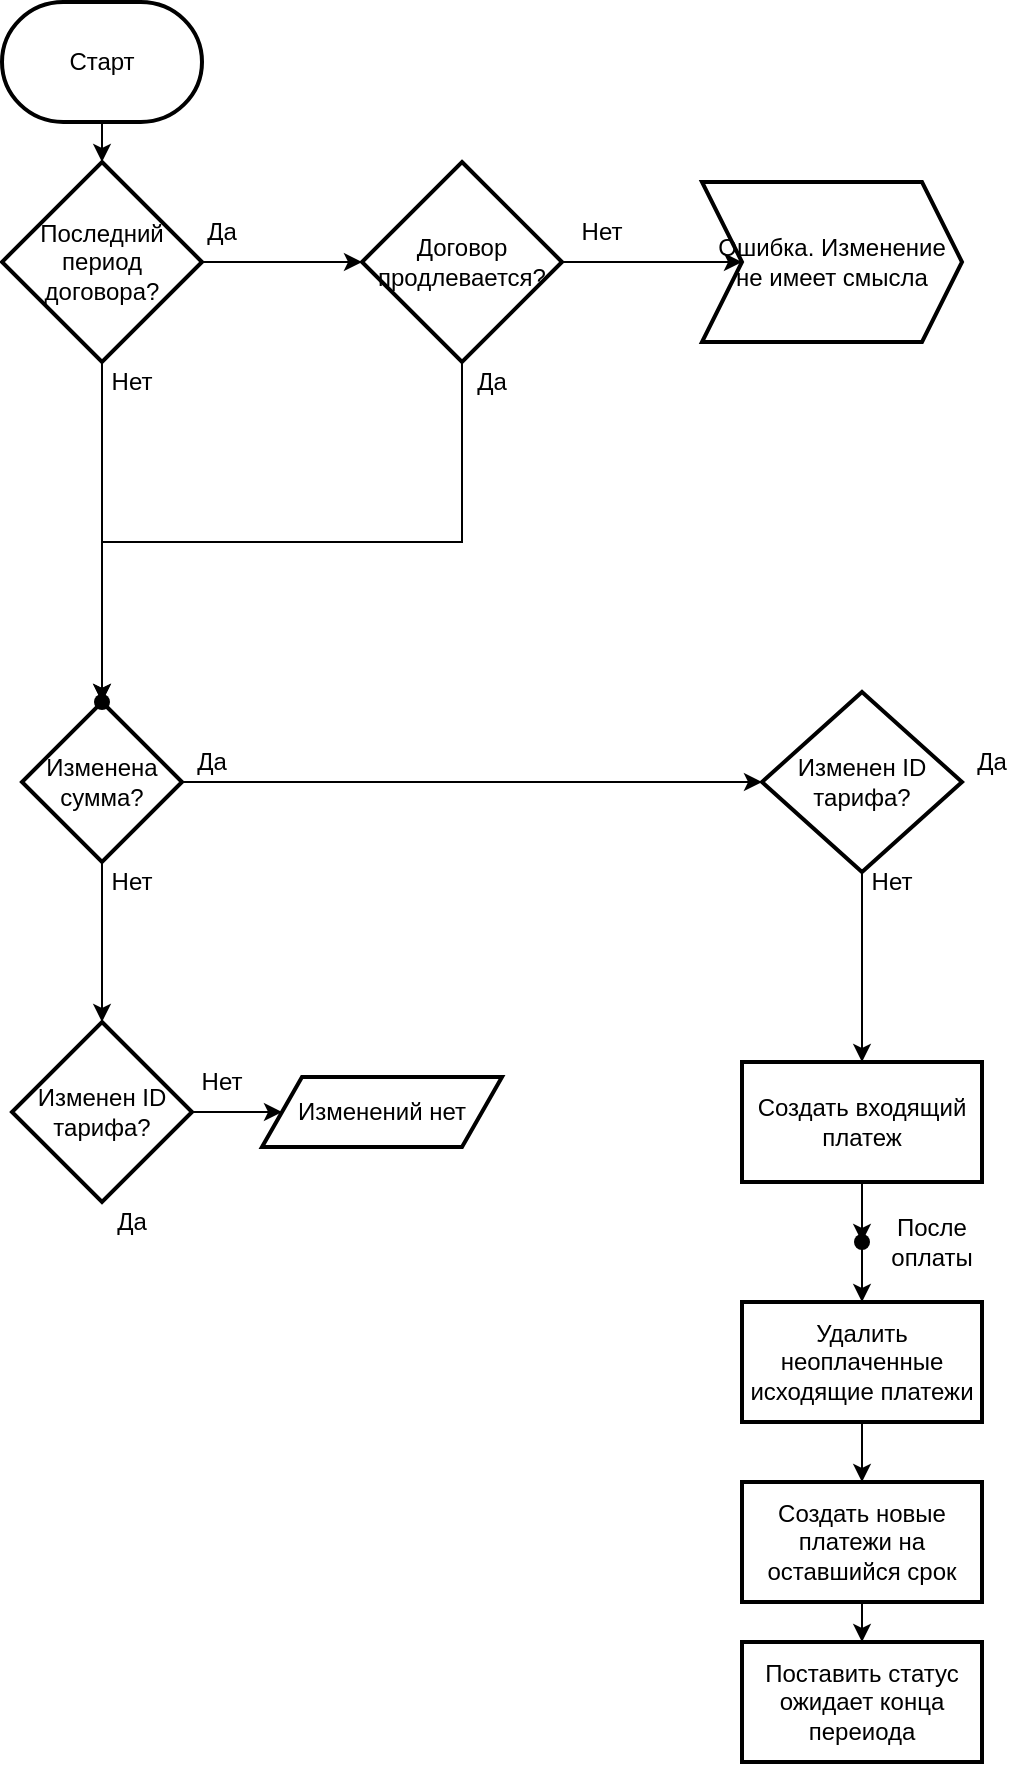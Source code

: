 <mxfile version="21.1.4" type="github">
  <diagram id="C5RBs43oDa-KdzZeNtuy" name="Page-1">
    <mxGraphModel dx="1035" dy="545" grid="1" gridSize="10" guides="1" tooltips="1" connect="1" arrows="1" fold="1" page="1" pageScale="1" pageWidth="827" pageHeight="1169" math="0" shadow="0">
      <root>
        <mxCell id="WIyWlLk6GJQsqaUBKTNV-0" />
        <mxCell id="WIyWlLk6GJQsqaUBKTNV-1" parent="WIyWlLk6GJQsqaUBKTNV-0" />
        <mxCell id="a8_wa7-TmqVhNX_Gi0GO-22" value="" style="edgeStyle=orthogonalEdgeStyle;rounded=0;orthogonalLoop=1;jettySize=auto;html=1;entryX=0.5;entryY=0;entryDx=0;entryDy=0;entryPerimeter=0;" edge="1" parent="WIyWlLk6GJQsqaUBKTNV-1" source="a8_wa7-TmqVhNX_Gi0GO-0" target="a8_wa7-TmqVhNX_Gi0GO-1">
          <mxGeometry relative="1" as="geometry">
            <Array as="points">
              <mxPoint x="100" y="80" />
              <mxPoint x="100" y="80" />
            </Array>
          </mxGeometry>
        </mxCell>
        <mxCell id="a8_wa7-TmqVhNX_Gi0GO-0" value="Старт" style="strokeWidth=2;html=1;shape=mxgraph.flowchart.terminator;whiteSpace=wrap;" vertex="1" parent="WIyWlLk6GJQsqaUBKTNV-1">
          <mxGeometry x="50" y="10" width="100" height="60" as="geometry" />
        </mxCell>
        <mxCell id="a8_wa7-TmqVhNX_Gi0GO-5" value="" style="edgeStyle=orthogonalEdgeStyle;rounded=0;orthogonalLoop=1;jettySize=auto;html=1;" edge="1" parent="WIyWlLk6GJQsqaUBKTNV-1" source="a8_wa7-TmqVhNX_Gi0GO-1" target="a8_wa7-TmqVhNX_Gi0GO-4">
          <mxGeometry relative="1" as="geometry" />
        </mxCell>
        <mxCell id="a8_wa7-TmqVhNX_Gi0GO-14" value="" style="edgeStyle=orthogonalEdgeStyle;rounded=0;orthogonalLoop=1;jettySize=auto;html=1;" edge="1" parent="WIyWlLk6GJQsqaUBKTNV-1" source="a8_wa7-TmqVhNX_Gi0GO-1" target="a8_wa7-TmqVhNX_Gi0GO-13">
          <mxGeometry relative="1" as="geometry">
            <Array as="points">
              <mxPoint x="100" y="320" />
              <mxPoint x="100" y="320" />
            </Array>
          </mxGeometry>
        </mxCell>
        <mxCell id="a8_wa7-TmqVhNX_Gi0GO-1" value="&lt;div&gt;Последний период договора?&lt;/div&gt;" style="strokeWidth=2;html=1;shape=mxgraph.flowchart.decision;whiteSpace=wrap;" vertex="1" parent="WIyWlLk6GJQsqaUBKTNV-1">
          <mxGeometry x="50" y="90" width="100" height="100" as="geometry" />
        </mxCell>
        <mxCell id="a8_wa7-TmqVhNX_Gi0GO-16" value="" style="edgeStyle=orthogonalEdgeStyle;rounded=0;orthogonalLoop=1;jettySize=auto;html=1;" edge="1" parent="WIyWlLk6GJQsqaUBKTNV-1" source="a8_wa7-TmqVhNX_Gi0GO-4" target="a8_wa7-TmqVhNX_Gi0GO-15">
          <mxGeometry relative="1" as="geometry" />
        </mxCell>
        <mxCell id="a8_wa7-TmqVhNX_Gi0GO-20" value="" style="edgeStyle=orthogonalEdgeStyle;rounded=0;orthogonalLoop=1;jettySize=auto;html=1;" edge="1" parent="WIyWlLk6GJQsqaUBKTNV-1" source="a8_wa7-TmqVhNX_Gi0GO-4" target="a8_wa7-TmqVhNX_Gi0GO-19">
          <mxGeometry relative="1" as="geometry">
            <Array as="points">
              <mxPoint x="280" y="280" />
              <mxPoint x="100" y="280" />
            </Array>
          </mxGeometry>
        </mxCell>
        <mxCell id="a8_wa7-TmqVhNX_Gi0GO-4" value="Договор продлевается?" style="strokeWidth=2;html=1;shape=mxgraph.flowchart.decision;whiteSpace=wrap;" vertex="1" parent="WIyWlLk6GJQsqaUBKTNV-1">
          <mxGeometry x="230" y="90" width="100" height="100" as="geometry" />
        </mxCell>
        <mxCell id="a8_wa7-TmqVhNX_Gi0GO-11" value="Да" style="text;html=1;strokeColor=none;fillColor=none;align=center;verticalAlign=middle;whiteSpace=wrap;rounded=0;" vertex="1" parent="WIyWlLk6GJQsqaUBKTNV-1">
          <mxGeometry x="130" y="110" width="60" height="30" as="geometry" />
        </mxCell>
        <mxCell id="a8_wa7-TmqVhNX_Gi0GO-12" value="&lt;div&gt;Нет&lt;/div&gt;" style="text;html=1;strokeColor=none;fillColor=none;align=center;verticalAlign=middle;whiteSpace=wrap;rounded=0;" vertex="1" parent="WIyWlLk6GJQsqaUBKTNV-1">
          <mxGeometry x="100" y="190" width="30" height="20" as="geometry" />
        </mxCell>
        <mxCell id="a8_wa7-TmqVhNX_Gi0GO-24" value="" style="edgeStyle=orthogonalEdgeStyle;rounded=0;orthogonalLoop=1;jettySize=auto;html=1;" edge="1" parent="WIyWlLk6GJQsqaUBKTNV-1" source="a8_wa7-TmqVhNX_Gi0GO-13" target="a8_wa7-TmqVhNX_Gi0GO-23">
          <mxGeometry relative="1" as="geometry" />
        </mxCell>
        <mxCell id="a8_wa7-TmqVhNX_Gi0GO-26" style="edgeStyle=orthogonalEdgeStyle;rounded=0;orthogonalLoop=1;jettySize=auto;html=1;exitX=1;exitY=0.5;exitDx=0;exitDy=0;" edge="1" parent="WIyWlLk6GJQsqaUBKTNV-1" source="a8_wa7-TmqVhNX_Gi0GO-13" target="a8_wa7-TmqVhNX_Gi0GO-25">
          <mxGeometry relative="1" as="geometry" />
        </mxCell>
        <mxCell id="a8_wa7-TmqVhNX_Gi0GO-13" value="Изменена сумма?" style="rhombus;whiteSpace=wrap;html=1;strokeWidth=2;" vertex="1" parent="WIyWlLk6GJQsqaUBKTNV-1">
          <mxGeometry x="60" y="360" width="80" height="80" as="geometry" />
        </mxCell>
        <mxCell id="a8_wa7-TmqVhNX_Gi0GO-15" value="Ошибка. Изменение не имеет смысла" style="shape=step;perimeter=stepPerimeter;whiteSpace=wrap;html=1;fixedSize=1;strokeWidth=2;" vertex="1" parent="WIyWlLk6GJQsqaUBKTNV-1">
          <mxGeometry x="400" y="100" width="130" height="80" as="geometry" />
        </mxCell>
        <mxCell id="a8_wa7-TmqVhNX_Gi0GO-17" value="Нет" style="text;html=1;strokeColor=none;fillColor=none;align=center;verticalAlign=middle;whiteSpace=wrap;rounded=0;" vertex="1" parent="WIyWlLk6GJQsqaUBKTNV-1">
          <mxGeometry x="320" y="110" width="60" height="30" as="geometry" />
        </mxCell>
        <mxCell id="a8_wa7-TmqVhNX_Gi0GO-18" value="&lt;div&gt;Да&lt;/div&gt;" style="text;html=1;strokeColor=none;fillColor=none;align=center;verticalAlign=middle;whiteSpace=wrap;rounded=0;" vertex="1" parent="WIyWlLk6GJQsqaUBKTNV-1">
          <mxGeometry x="280" y="190" width="30" height="20" as="geometry" />
        </mxCell>
        <mxCell id="a8_wa7-TmqVhNX_Gi0GO-19" value="" style="shape=waypoint;sketch=0;size=6;pointerEvents=1;points=[];fillColor=default;resizable=0;rotatable=0;perimeter=centerPerimeter;snapToPoint=1;strokeWidth=2;" vertex="1" parent="WIyWlLk6GJQsqaUBKTNV-1">
          <mxGeometry x="90" y="350" width="20" height="20" as="geometry" />
        </mxCell>
        <mxCell id="a8_wa7-TmqVhNX_Gi0GO-32" value="" style="edgeStyle=orthogonalEdgeStyle;rounded=0;orthogonalLoop=1;jettySize=auto;html=1;" edge="1" parent="WIyWlLk6GJQsqaUBKTNV-1" source="a8_wa7-TmqVhNX_Gi0GO-23" target="a8_wa7-TmqVhNX_Gi0GO-31">
          <mxGeometry relative="1" as="geometry" />
        </mxCell>
        <mxCell id="a8_wa7-TmqVhNX_Gi0GO-23" value="Изменен ID тарифа?" style="rhombus;whiteSpace=wrap;html=1;strokeWidth=2;" vertex="1" parent="WIyWlLk6GJQsqaUBKTNV-1">
          <mxGeometry x="55" y="520" width="90" height="90" as="geometry" />
        </mxCell>
        <mxCell id="a8_wa7-TmqVhNX_Gi0GO-38" value="" style="edgeStyle=orthogonalEdgeStyle;rounded=0;orthogonalLoop=1;jettySize=auto;html=1;" edge="1" parent="WIyWlLk6GJQsqaUBKTNV-1" source="a8_wa7-TmqVhNX_Gi0GO-25" target="a8_wa7-TmqVhNX_Gi0GO-37">
          <mxGeometry relative="1" as="geometry" />
        </mxCell>
        <mxCell id="a8_wa7-TmqVhNX_Gi0GO-25" value="Изменен ID тарифа?" style="rhombus;whiteSpace=wrap;html=1;strokeWidth=2;" vertex="1" parent="WIyWlLk6GJQsqaUBKTNV-1">
          <mxGeometry x="430" y="355" width="100" height="90" as="geometry" />
        </mxCell>
        <mxCell id="a8_wa7-TmqVhNX_Gi0GO-28" value="&lt;div&gt;Да&lt;/div&gt;" style="text;html=1;strokeColor=none;fillColor=none;align=center;verticalAlign=middle;whiteSpace=wrap;rounded=0;" vertex="1" parent="WIyWlLk6GJQsqaUBKTNV-1">
          <mxGeometry x="140" y="380" width="30" height="20" as="geometry" />
        </mxCell>
        <mxCell id="a8_wa7-TmqVhNX_Gi0GO-29" value="&lt;div&gt;Нет&lt;/div&gt;" style="text;html=1;strokeColor=none;fillColor=none;align=center;verticalAlign=middle;whiteSpace=wrap;rounded=0;" vertex="1" parent="WIyWlLk6GJQsqaUBKTNV-1">
          <mxGeometry x="100" y="440" width="30" height="20" as="geometry" />
        </mxCell>
        <mxCell id="a8_wa7-TmqVhNX_Gi0GO-30" value="&lt;div&gt;Нет&lt;/div&gt;" style="text;html=1;strokeColor=none;fillColor=none;align=center;verticalAlign=middle;whiteSpace=wrap;rounded=0;" vertex="1" parent="WIyWlLk6GJQsqaUBKTNV-1">
          <mxGeometry x="145" y="540" width="30" height="20" as="geometry" />
        </mxCell>
        <mxCell id="a8_wa7-TmqVhNX_Gi0GO-31" value="Изменений нет" style="shape=parallelogram;perimeter=parallelogramPerimeter;whiteSpace=wrap;html=1;fixedSize=1;strokeWidth=2;" vertex="1" parent="WIyWlLk6GJQsqaUBKTNV-1">
          <mxGeometry x="180" y="547.5" width="120" height="35" as="geometry" />
        </mxCell>
        <mxCell id="a8_wa7-TmqVhNX_Gi0GO-33" value="&lt;div&gt;Да&lt;/div&gt;" style="text;html=1;strokeColor=none;fillColor=none;align=center;verticalAlign=middle;whiteSpace=wrap;rounded=0;" vertex="1" parent="WIyWlLk6GJQsqaUBKTNV-1">
          <mxGeometry x="100" y="610" width="30" height="20" as="geometry" />
        </mxCell>
        <mxCell id="a8_wa7-TmqVhNX_Gi0GO-35" value="&lt;div&gt;Да&lt;/div&gt;" style="text;html=1;strokeColor=none;fillColor=none;align=center;verticalAlign=middle;whiteSpace=wrap;rounded=0;" vertex="1" parent="WIyWlLk6GJQsqaUBKTNV-1">
          <mxGeometry x="530" y="380" width="30" height="20" as="geometry" />
        </mxCell>
        <mxCell id="a8_wa7-TmqVhNX_Gi0GO-36" value="&lt;div&gt;Нет&lt;/div&gt;" style="text;html=1;strokeColor=none;fillColor=none;align=center;verticalAlign=middle;whiteSpace=wrap;rounded=0;" vertex="1" parent="WIyWlLk6GJQsqaUBKTNV-1">
          <mxGeometry x="480" y="440" width="30" height="20" as="geometry" />
        </mxCell>
        <mxCell id="a8_wa7-TmqVhNX_Gi0GO-40" value="" style="edgeStyle=orthogonalEdgeStyle;rounded=0;orthogonalLoop=1;jettySize=auto;html=1;" edge="1" parent="WIyWlLk6GJQsqaUBKTNV-1" source="a8_wa7-TmqVhNX_Gi0GO-37" target="a8_wa7-TmqVhNX_Gi0GO-39">
          <mxGeometry relative="1" as="geometry" />
        </mxCell>
        <mxCell id="a8_wa7-TmqVhNX_Gi0GO-37" value="Создать входящий платеж" style="whiteSpace=wrap;html=1;strokeWidth=2;" vertex="1" parent="WIyWlLk6GJQsqaUBKTNV-1">
          <mxGeometry x="420" y="540" width="120" height="60" as="geometry" />
        </mxCell>
        <mxCell id="a8_wa7-TmqVhNX_Gi0GO-42" value="" style="edgeStyle=orthogonalEdgeStyle;rounded=0;orthogonalLoop=1;jettySize=auto;html=1;" edge="1" parent="WIyWlLk6GJQsqaUBKTNV-1" source="a8_wa7-TmqVhNX_Gi0GO-39" target="a8_wa7-TmqVhNX_Gi0GO-41">
          <mxGeometry relative="1" as="geometry" />
        </mxCell>
        <mxCell id="a8_wa7-TmqVhNX_Gi0GO-39" value="" style="shape=waypoint;sketch=0;size=6;pointerEvents=1;points=[];fillColor=default;resizable=0;rotatable=0;perimeter=centerPerimeter;snapToPoint=1;strokeWidth=2;" vertex="1" parent="WIyWlLk6GJQsqaUBKTNV-1">
          <mxGeometry x="470" y="620" width="20" height="20" as="geometry" />
        </mxCell>
        <mxCell id="a8_wa7-TmqVhNX_Gi0GO-44" value="" style="edgeStyle=orthogonalEdgeStyle;rounded=0;orthogonalLoop=1;jettySize=auto;html=1;" edge="1" parent="WIyWlLk6GJQsqaUBKTNV-1" source="a8_wa7-TmqVhNX_Gi0GO-41" target="a8_wa7-TmqVhNX_Gi0GO-43">
          <mxGeometry relative="1" as="geometry" />
        </mxCell>
        <mxCell id="a8_wa7-TmqVhNX_Gi0GO-41" value="Удалить неоплаченные исходящие платежи" style="whiteSpace=wrap;html=1;sketch=0;strokeWidth=2;" vertex="1" parent="WIyWlLk6GJQsqaUBKTNV-1">
          <mxGeometry x="420" y="660" width="120" height="60" as="geometry" />
        </mxCell>
        <mxCell id="a8_wa7-TmqVhNX_Gi0GO-46" value="" style="edgeStyle=orthogonalEdgeStyle;rounded=0;orthogonalLoop=1;jettySize=auto;html=1;" edge="1" parent="WIyWlLk6GJQsqaUBKTNV-1" source="a8_wa7-TmqVhNX_Gi0GO-43" target="a8_wa7-TmqVhNX_Gi0GO-45">
          <mxGeometry relative="1" as="geometry" />
        </mxCell>
        <mxCell id="a8_wa7-TmqVhNX_Gi0GO-43" value="Создать новые платежи на оставшийся срок" style="whiteSpace=wrap;html=1;sketch=0;strokeWidth=2;" vertex="1" parent="WIyWlLk6GJQsqaUBKTNV-1">
          <mxGeometry x="420" y="750" width="120" height="60" as="geometry" />
        </mxCell>
        <mxCell id="a8_wa7-TmqVhNX_Gi0GO-45" value="Поставить статус ожидает конца переиода" style="whiteSpace=wrap;html=1;sketch=0;strokeWidth=2;" vertex="1" parent="WIyWlLk6GJQsqaUBKTNV-1">
          <mxGeometry x="420" y="830" width="120" height="60" as="geometry" />
        </mxCell>
        <mxCell id="a8_wa7-TmqVhNX_Gi0GO-47" value="После оплаты" style="text;html=1;strokeColor=none;fillColor=none;align=center;verticalAlign=middle;whiteSpace=wrap;rounded=0;" vertex="1" parent="WIyWlLk6GJQsqaUBKTNV-1">
          <mxGeometry x="480" y="615" width="70" height="30" as="geometry" />
        </mxCell>
      </root>
    </mxGraphModel>
  </diagram>
</mxfile>
